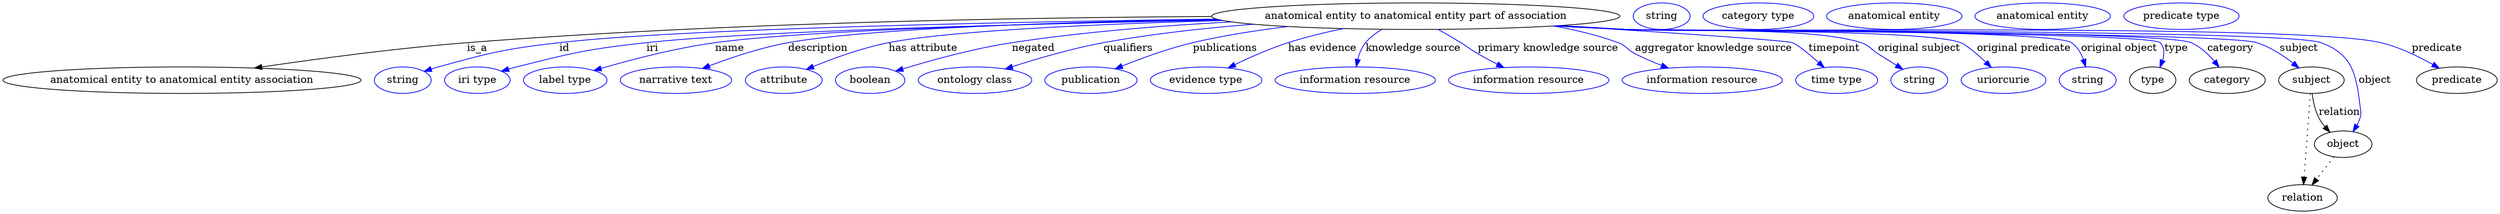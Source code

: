 digraph {
	graph [bb="0,0,3376,283"];
	node [label="\N"];
	"anatomical entity to anatomical entity part of association"	[height=0.5,
		label="anatomical entity to anatomical entity part of association",
		pos="1911.4,265",
		width=7.6729];
	"anatomical entity to anatomical entity association"	[height=0.5,
		pos="242.43,178",
		width=6.7341];
	"anatomical entity to anatomical entity part of association" -> "anatomical entity to anatomical entity association"	[label=is_a,
		lp="642.43,221.5",
		pos="e,340.51,194.5 1635.1,264.55 1375,263.16 974.7,256.08 628.43,229 534.3,221.64 427.93,207.42 350.73,196.02"];
	id	[color=blue,
		height=0.5,
		label=string,
		pos="541.43,178",
		width=1.0652];
	"anatomical entity to anatomical entity part of association" -> id	[color=blue,
		label=id,
		lp="760.43,221.5",
		pos="e,570.41,190.01 1641.6,261.09 1354.3,257.06 918.78,248 753.43,229 679.56,220.51 661.1,215.79 589.43,196 586.32,195.14 583.12,194.18 \
579.92,193.17",
		style=solid];
	iri	[color=blue,
		height=0.5,
		label="iri type",
		pos="642.43,178",
		width=1.2277];
	"anatomical entity to anatomical entity part of association" -> iri	[color=blue,
		label=iri,
		lp="879.43,221.5",
		pos="e,675.04,190.17 1647.5,259.68 1389.8,254.63 1015.9,244.89 871.43,229 792.32,220.3 772.58,215.53 695.43,196 692,195.13 688.47,194.16 \
684.93,193.14",
		style=solid];
	name	[color=blue,
		height=0.5,
		label="label type",
		pos="761.43,178",
		width=1.5707];
	"anatomical entity to anatomical entity part of association" -> name	[color=blue,
		label=name,
		lp="983.43,221.5",
		pos="e,800.43,191.25 1645.4,260.14 1411.8,255.66 1090.1,246.52 963.43,229 910.2,221.64 850.64,205.95 810.07,194.1",
		style=solid];
	description	[color=blue,
		height=0.5,
		label="narrative text",
		pos="911.43,178",
		width=2.0943];
	"anatomical entity to anatomical entity part of association" -> description	[color=blue,
		label=description,
		lp="1101.9,221.5",
		pos="e,946.75,193.92 1641.6,261.08 1435.3,257.31 1168.7,248.69 1061.4,229 1025.2,222.35 985.66,208.91 956.3,197.64",
		style=solid];
	"has attribute"	[color=blue,
		height=0.5,
		label=attribute,
		pos="1056.4,178",
		width=1.4443];
	"anatomical entity to anatomical entity part of association" -> "has attribute"	[color=blue,
		label="has attribute",
		lp="1244.4,221.5",
		pos="e,1086.8,192.68 1650.2,259.13 1482.7,254.47 1281.5,245.6 1197.4,229 1162.2,222.05 1123.9,208.03 1096.1,196.6",
		style=solid];
	negated	[color=blue,
		height=0.5,
		label=boolean,
		pos="1173.4,178",
		width=1.2999];
	"anatomical entity to anatomical entity part of association" -> negated	[color=blue,
		label=negated,
		lp="1393.4,221.5",
		pos="e,1207.8,190.35 1662.3,257.22 1568.5,252.27 1461.2,243.72 1364.4,229 1313.3,221.22 1256,205.22 1217.6,193.4",
		style=solid];
	qualifiers	[color=blue,
		height=0.5,
		label="ontology class",
		pos="1314.4,178",
		width=2.1304];
	"anatomical entity to anatomical entity part of association" -> qualifiers	[color=blue,
		label=qualifiers,
		lp="1521.9,221.5",
		pos="e,1355.4,193.25 1691.6,254.08 1625.9,248.89 1553.9,241 1488.4,229 1446.2,221.27 1399.5,207.56 1365.2,196.45",
		style=solid];
	publications	[color=blue,
		height=0.5,
		label=publication,
		pos="1471.4,178",
		width=1.7332];
	"anatomical entity to anatomical entity part of association" -> publications	[color=blue,
		label=publications,
		lp="1653.4,221.5",
		pos="e,1504.2,193.34 1738.5,250.95 1696,245.83 1650.8,238.75 1609.4,229 1576.5,221.24 1540.6,208.09 1513.7,197.22",
		style=solid];
	"has evidence"	[color=blue,
		height=0.5,
		label="evidence type",
		pos="1627.4,178",
		width=2.0943];
	"anatomical entity to anatomical entity part of association" -> "has evidence"	[color=blue,
		label="has evidence",
		lp="1784.9,221.5",
		pos="e,1657.3,194.68 1813.5,248.14 1788.7,243.06 1762.3,236.7 1738.4,229 1713.8,221.08 1687.4,209.32 1666.5,199.19",
		style=solid];
	"knowledge source"	[color=blue,
		height=0.5,
		label="information resource",
		pos="1829.4,178",
		width=3.015];
	"anatomical entity to anatomical entity part of association" -> "knowledge source"	[color=blue,
		label="knowledge source",
		lp="1907.9,221.5",
		pos="e,1830.8,196.34 1865.9,247.23 1857.5,242.42 1849.5,236.41 1843.4,229 1838.1,222.52 1834.8,214.16 1832.8,206.15",
		style=solid];
	"primary knowledge source"	[color=blue,
		height=0.5,
		label="information resource",
		pos="2064.4,178",
		width=3.015];
	"anatomical entity to anatomical entity part of association" -> "primary knowledge source"	[color=blue,
		label="primary knowledge source",
		lp="2090.4,221.5",
		pos="e,2030.7,195.19 1941.7,247.07 1951.6,241.44 1962.5,235.06 1972.4,229 1982.8,222.63 1984.9,220.1 1995.4,214 2003.8,209.16 2012.9,\
204.28 2021.7,199.76",
		style=solid];
	"aggregator knowledge source"	[color=blue,
		height=0.5,
		label="information resource",
		pos="2299.4,178",
		width=3.015];
	"anatomical entity to anatomical entity part of association" -> "aggregator knowledge source"	[color=blue,
		label="aggregator knowledge source",
		lp="2314.9,221.5",
		pos="e,2253.7,194.43 2098,251.66 2127.8,246.43 2157.9,239.14 2185.4,229 2196.9,224.79 2197.6,219.55 2208.4,214 2219.7,208.22 2232.2,202.83 \
2244.2,198.09",
		style=solid];
	timepoint	[color=blue,
		height=0.5,
		label="time type",
		pos="2481.4,178",
		width=1.5346];
	"anatomical entity to anatomical entity part of association" -> timepoint	[color=blue,
		label=timepoint,
		lp="2478.4,221.5",
		pos="e,2464.5,195.15 2104.5,252.11 2245.7,243.2 2413.8,232.05 2421.4,229 2429.3,225.82 2444,213.68 2456.8,202.16",
		style=solid];
	"original subject"	[color=blue,
		height=0.5,
		label=string,
		pos="2593.4,178",
		width=1.0652];
	"anatomical entity to anatomical entity part of association" -> "original subject"	[color=blue,
		label="original subject",
		lp="2593.4,221.5",
		pos="e,2571.3,192.7 2107.2,252.29 2137.4,250.51 2168.3,248.7 2197.4,247 2267.9,242.91 2447.4,251.02 2514.4,229 2526,225.19 2527.1,220.57 \
2537.4,214 2545.6,208.79 2554.5,203.21 2562.7,198.07",
		style=solid];
	"original predicate"	[color=blue,
		height=0.5,
		label=uriorcurie,
		pos="2707.4,178",
		width=1.5887];
	"anatomical entity to anatomical entity part of association" -> "original predicate"	[color=blue,
		label="original predicate",
		lp="2734.9,221.5",
		pos="e,2690.9,195.48 2103.7,252.05 2135,250.26 2167.1,248.5 2197.4,247 2247.6,244.51 2602.7,247.44 2649.4,229 2657.2,225.95 2671.2,213.95 \
2683.5,202.47",
		style=solid];
	"original object"	[color=blue,
		height=0.5,
		label=string,
		pos="2821.4,178",
		width=1.0652];
	"anatomical entity to anatomical entity part of association" -> "original object"	[color=blue,
		label="original object",
		lp="2863.9,221.5",
		pos="e,2818.6,196.41 2101.4,251.92 2133.4,250.11 2166.4,248.39 2197.4,247 2230.9,245.51 2771.7,247.7 2799.4,229 2807.3,223.69 2812.4,\
214.86 2815.7,206.1",
		style=solid];
	type	[height=0.5,
		pos="2909.4,178",
		width=0.86659];
	"anatomical entity to anatomical entity part of association" -> type	[color=blue,
		label=type,
		lp="2941.4,221.5",
		pos="e,2919.3,195.5 2100.2,251.85 2132.6,250.03 2166,248.33 2197.4,247 2217.5,246.15 2905.4,243.36 2919.4,229 2925.6,222.65 2925.4,213.6 \
2922.9,204.94",
		style=solid];
	category	[height=0.5,
		pos="3010.4,178",
		width=1.4263];
	"anatomical entity to anatomical entity part of association" -> category	[color=blue,
		label=category,
		lp="3014.9,221.5",
		pos="e,2999.4,195.83 2100.2,251.82 2132.6,250 2166,248.3 2197.4,247 2239.8,245.24 2922.5,245.91 2961.4,229 2973.8,223.63 2984.6,213.53 \
2993,203.8",
		style=solid];
	subject	[height=0.5,
		pos="3124.4,178",
		width=1.2277];
	"anatomical entity to anatomical entity part of association" -> subject	[color=blue,
		label=subject,
		lp="3107.4,221.5",
		pos="e,3107.4,194.72 2099.4,251.8 2132.1,249.97 2165.7,248.28 2197.4,247 2244.8,245.09 3005.3,243.35 3050.4,229 3068.4,223.28 3086,211.7 \
3099.6,201.12",
		style=solid];
	object	[height=0.5,
		pos="3167.4,91",
		width=1.0832];
	"anatomical entity to anatomical entity part of association" -> object	[color=blue,
		label=object,
		lp="3210.4,178",
		pos="e,3180.8,108.09 2099.1,251.76 2131.8,249.94 2165.6,248.25 2197.4,247 2249.6,244.95 3088.4,247.13 3137.4,229 3179.9,213.28 3185.1,\
186.96 3190.4,142 3191.2,135.38 3192.3,133.39 3190.4,127 3189.4,123.55 3187.9,120.13 3186.2,116.85",
		style=solid];
	predicate	[height=0.5,
		pos="3321.4,178",
		width=1.5165];
	"anatomical entity to anatomical entity part of association" -> predicate	[color=blue,
		label=predicate,
		lp="3294.4,221.5",
		pos="e,3297.6,194.29 2098.7,251.75 2131.6,249.91 2165.5,248.23 2197.4,247 2310.8,242.63 3108.1,255.39 3218.4,229 3243.3,223.05 3269.2,\
210.46 3288.8,199.4",
		style=solid];
	association_type	[color=blue,
		height=0.5,
		label=string,
		pos="2244.4,265",
		width=1.0652];
	association_category	[color=blue,
		height=0.5,
		label="category type",
		pos="2375.4,265",
		width=2.0762];
	subject -> object	[label=relation,
		lp="3162.4,134.5",
		pos="e,3149.5,107.23 3125.5,159.55 3126.7,149.57 3129.2,137.07 3134.4,127 3136.7,122.68 3139.6,118.52 3142.8,114.66"];
	relation	[height=0.5,
		pos="3112.4,18",
		width=1.2999];
	subject -> relation	[pos="e,3113.7,36.188 3123.1,159.79 3121,132.48 3117,78.994 3114.5,46.38",
		style=dotted];
	"anatomical entity to anatomical entity part of association_subject"	[color=blue,
		height=0.5,
		label="anatomical entity",
		pos="2559.4,265",
		width=2.5456];
	object -> relation	[pos="e,3125.2,35.54 3154.9,73.889 3148,64.939 3139.2,53.617 3131.5,43.584",
		style=dotted];
	"anatomical entity to anatomical entity part of association_object"	[color=blue,
		height=0.5,
		label="anatomical entity",
		pos="2760.4,265",
		width=2.5456];
	"anatomical entity to anatomical entity part of association_predicate"	[color=blue,
		height=0.5,
		label="predicate type",
		pos="2948.4,265",
		width=2.1665];
}
